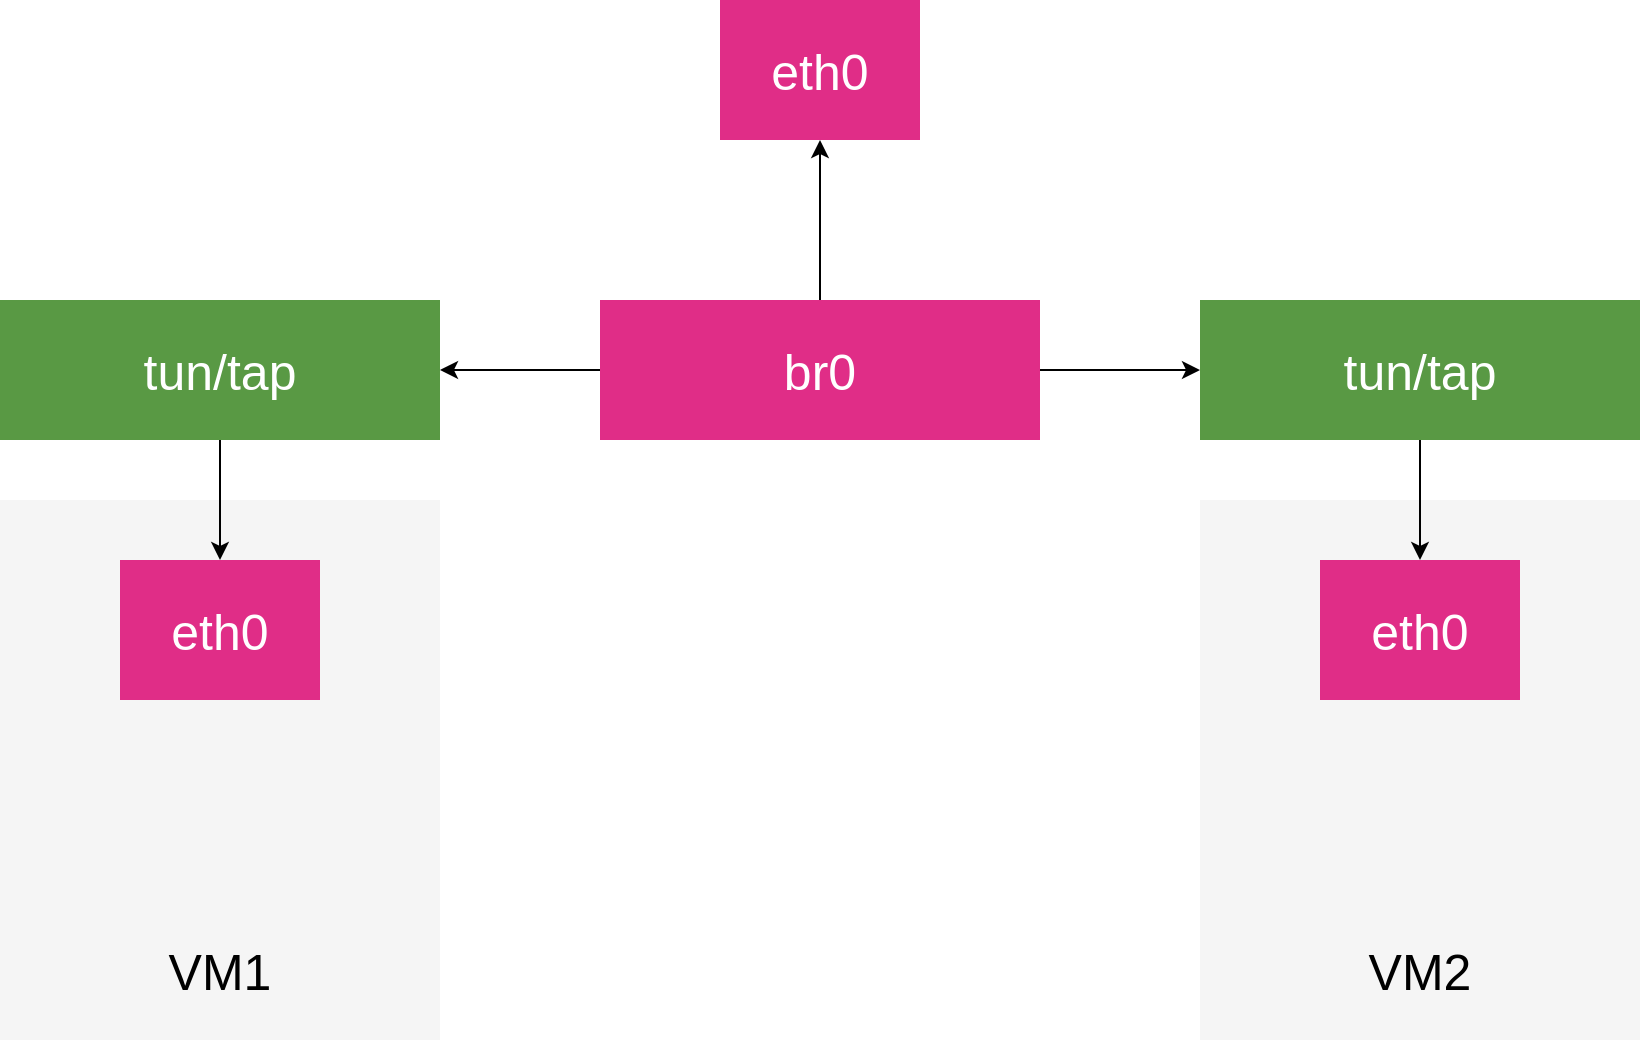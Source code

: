 <mxfile version="14.6.13" type="device"><diagram id="Wi7I-gQZDltidOCj2J0b" name="第 1 页"><mxGraphModel dx="1106" dy="744" grid="1" gridSize="10" guides="1" tooltips="1" connect="1" arrows="1" fold="1" page="1" pageScale="1" pageWidth="827" pageHeight="1169" math="0" shadow="0"><root><mxCell id="0"/><mxCell id="1" parent="0"/><mxCell id="WpvBCP3lTiGX5xSzBbhp-12" value="" style="rounded=0;whiteSpace=wrap;html=1;fontSize=25;fontColor=#333333;fillColor=#f5f5f5;strokeColor=none;" vertex="1" parent="1"><mxGeometry x="700" y="340" width="220" height="270" as="geometry"/></mxCell><mxCell id="WpvBCP3lTiGX5xSzBbhp-8" value="" style="rounded=0;whiteSpace=wrap;html=1;fontSize=25;fontColor=#333333;fillColor=#f5f5f5;strokeColor=none;" vertex="1" parent="1"><mxGeometry x="100" y="340" width="220" height="270" as="geometry"/></mxCell><mxCell id="WpvBCP3lTiGX5xSzBbhp-3" value="" style="edgeStyle=orthogonalEdgeStyle;rounded=0;orthogonalLoop=1;jettySize=auto;html=1;fontSize=25;fontColor=#FFFFFF;" edge="1" parent="1" source="WpvBCP3lTiGX5xSzBbhp-1" target="WpvBCP3lTiGX5xSzBbhp-2"><mxGeometry relative="1" as="geometry"/></mxCell><mxCell id="WpvBCP3lTiGX5xSzBbhp-5" value="" style="edgeStyle=orthogonalEdgeStyle;rounded=0;orthogonalLoop=1;jettySize=auto;html=1;fontSize=25;fontColor=#FFFFFF;" edge="1" parent="1" source="WpvBCP3lTiGX5xSzBbhp-1" target="WpvBCP3lTiGX5xSzBbhp-4"><mxGeometry relative="1" as="geometry"/></mxCell><mxCell id="WpvBCP3lTiGX5xSzBbhp-7" value="" style="edgeStyle=orthogonalEdgeStyle;rounded=0;orthogonalLoop=1;jettySize=auto;html=1;fontSize=25;fontColor=#FFFFFF;" edge="1" parent="1" source="WpvBCP3lTiGX5xSzBbhp-1" target="WpvBCP3lTiGX5xSzBbhp-6"><mxGeometry relative="1" as="geometry"/></mxCell><mxCell id="WpvBCP3lTiGX5xSzBbhp-1" value="br0" style="rounded=0;whiteSpace=wrap;html=1;fontSize=25;fillColor=#E02D87;fontColor=#FFFFFF;strokeColor=none;" vertex="1" parent="1"><mxGeometry x="400" y="240" width="220" height="70" as="geometry"/></mxCell><mxCell id="WpvBCP3lTiGX5xSzBbhp-2" value="eth0" style="rounded=0;whiteSpace=wrap;html=1;fontSize=25;fillColor=#E02D87;fontColor=#FFFFFF;strokeColor=none;" vertex="1" parent="1"><mxGeometry x="460" y="90" width="100" height="70" as="geometry"/></mxCell><mxCell id="WpvBCP3lTiGX5xSzBbhp-10" value="" style="edgeStyle=orthogonalEdgeStyle;rounded=0;orthogonalLoop=1;jettySize=auto;html=1;fontSize=25;fontColor=#FFFFFF;" edge="1" parent="1" source="WpvBCP3lTiGX5xSzBbhp-4" target="WpvBCP3lTiGX5xSzBbhp-9"><mxGeometry relative="1" as="geometry"/></mxCell><mxCell id="WpvBCP3lTiGX5xSzBbhp-4" value="tun/tap" style="rounded=0;whiteSpace=wrap;html=1;fontSize=25;fontColor=#FFFFFF;strokeColor=none;fillColor=#599944;" vertex="1" parent="1"><mxGeometry x="100" y="240" width="220" height="70" as="geometry"/></mxCell><mxCell id="WpvBCP3lTiGX5xSzBbhp-15" value="" style="edgeStyle=orthogonalEdgeStyle;rounded=0;orthogonalLoop=1;jettySize=auto;html=1;fontSize=25;fontColor=#000000;" edge="1" parent="1" source="WpvBCP3lTiGX5xSzBbhp-6" target="WpvBCP3lTiGX5xSzBbhp-13"><mxGeometry relative="1" as="geometry"/></mxCell><mxCell id="WpvBCP3lTiGX5xSzBbhp-6" value="tun/tap" style="rounded=0;whiteSpace=wrap;html=1;fontSize=25;fontColor=#FFFFFF;strokeColor=none;fillColor=#599944;" vertex="1" parent="1"><mxGeometry x="700" y="240" width="220" height="70" as="geometry"/></mxCell><mxCell id="WpvBCP3lTiGX5xSzBbhp-9" value="eth0" style="rounded=0;whiteSpace=wrap;html=1;fontSize=25;fillColor=#E02D87;fontColor=#FFFFFF;strokeColor=none;" vertex="1" parent="1"><mxGeometry x="160" y="370" width="100" height="70" as="geometry"/></mxCell><mxCell id="WpvBCP3lTiGX5xSzBbhp-11" value="VM1" style="text;html=1;strokeColor=none;fillColor=none;align=center;verticalAlign=middle;whiteSpace=wrap;rounded=0;fontSize=25;" vertex="1" parent="1"><mxGeometry x="190" y="565" width="40" height="20" as="geometry"/></mxCell><mxCell id="WpvBCP3lTiGX5xSzBbhp-13" value="eth0" style="rounded=0;whiteSpace=wrap;html=1;fontSize=25;fillColor=#E02D87;fontColor=#FFFFFF;strokeColor=none;" vertex="1" parent="1"><mxGeometry x="760" y="370" width="100" height="70" as="geometry"/></mxCell><mxCell id="WpvBCP3lTiGX5xSzBbhp-14" value="VM2" style="text;html=1;strokeColor=none;fillColor=none;align=center;verticalAlign=middle;whiteSpace=wrap;rounded=0;fontSize=25;" vertex="1" parent="1"><mxGeometry x="790" y="565" width="40" height="20" as="geometry"/></mxCell></root></mxGraphModel></diagram></mxfile>